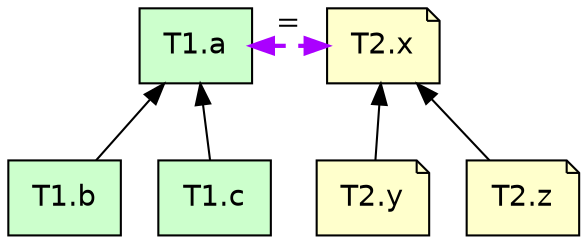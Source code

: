 digraph{
rankdir=TB
node[shape=circle style=filled fillcolor="#FFFFFF"] 
node[shape=note style=filled fillcolor="#FFFFCC" fontname="helvetica"] 
"T2.x"
"T2.y"
"T2.z"
node[shape=circle style=filled fillcolor="#FFFFFF"] 
node[shape=box style=filled fillcolor="#CCFFCC" fontname="helvetica"] 
"T1.b"
"T1.c"
"T1.a"
edge[style=solid color="#000000" constraint=true penwidth=1 dir=forward]
edge[style=solid color="#000000" constraint=true penwidth=1 dir=forward]
"T1.a" -> "T1.c" [dir=back]
"T1.a" -> "T1.b" [dir=back]
edge[style=solid color="#000000" constraint=true penwidth=1 dir=forward]
edge[style=solid color="#000000" constraint=true penwidth=1 dir=forward]
"T2.z" -> "T2.x"
"T2.y" -> "T2.x"
edge[style=solid color="#000000" constraint=true penwidth=1 dir=forward]
edge[style=dashed color="#AA00FF" constraint=true penwidth=2 dir=both]
"T1.a" -> "T2.x" [label="="]

{rank=same "T2.x" "T1.a"}
{rank=same "T2.y" "T1.b" "T2.z"}

// node[shape=box] 
// {rank=source Legend [fillcolor= white margin=0 label=< 
//  <TABLE BORDER="0" CELLBORDER="1" CELLSPACING="0" CELLPADDING="4"> 
// <TR> <TD COLSPAN="2"><font face="Arial Black"> Nodes</font></TD> </TR> 
// <TR> 
//  <TD bgcolor="#FFFFCC" fontname="helvetica">T2</TD> 
//  <TD>3</TD> 
//  </TR> 
// <TR> 
//  <TD bgcolor="#CCFFCC" fontname="helvetica">T1</TD> 
//  <TD>3</TD> 
//  </TR> 
// <TR> <TD COLSPAN="2"><font face = "Arial Black"> Edges </font></TD> </TR> 
// <TR> 
//  <TD><font color ="#000000">is_a (T1)</font></TD><TD>2</TD>
// </TR>
// <TR> 
//  <TD><font color ="#000000">is_a (T2)</font></TD><TD>2</TD>
// </TR>
// <TR> 
//  <TD><font color ="#AA00FF">articulations</font></TD><TD>1</TD>
// </TR>
// </TABLE> 
//  >] } 
}